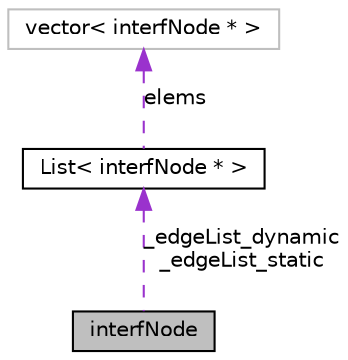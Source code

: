 digraph G
{
  edge [fontname="Helvetica",fontsize="10",labelfontname="Helvetica",labelfontsize="10"];
  node [fontname="Helvetica",fontsize="10",shape=record];
  Node1 [label="interfNode",height=0.2,width=0.4,color="black", fillcolor="grey75", style="filled" fontcolor="black"];
  Node2 -> Node1 [dir=back,color="darkorchid3",fontsize="10",style="dashed",label="_edgeList_dynamic\n_edgeList_static",fontname="Helvetica"];
  Node2 [label="List\< interfNode * \>",height=0.2,width=0.4,color="black", fillcolor="white", style="filled",URL="$classList.html"];
  Node3 -> Node2 [dir=back,color="darkorchid3",fontsize="10",style="dashed",label="elems",fontname="Helvetica"];
  Node3 [label="vector\< interfNode * \>",height=0.2,width=0.4,color="grey75", fillcolor="white", style="filled"];
}
